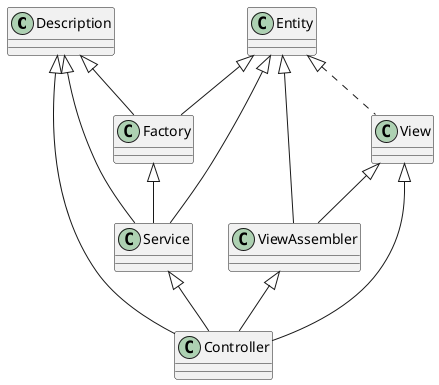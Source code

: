 @startuml
Description <|-- Factory
Entity <|-- Factory

Entity <|-- Service
Description <|-- Service
Factory <|-- Service

Entity <|-- ViewAssembler
View <|-- ViewAssembler

Entity <|.. View

Service <|-- Controller
View <|-- Controller
ViewAssembler <|-- Controller
Description <|-- Controller
@enduml
